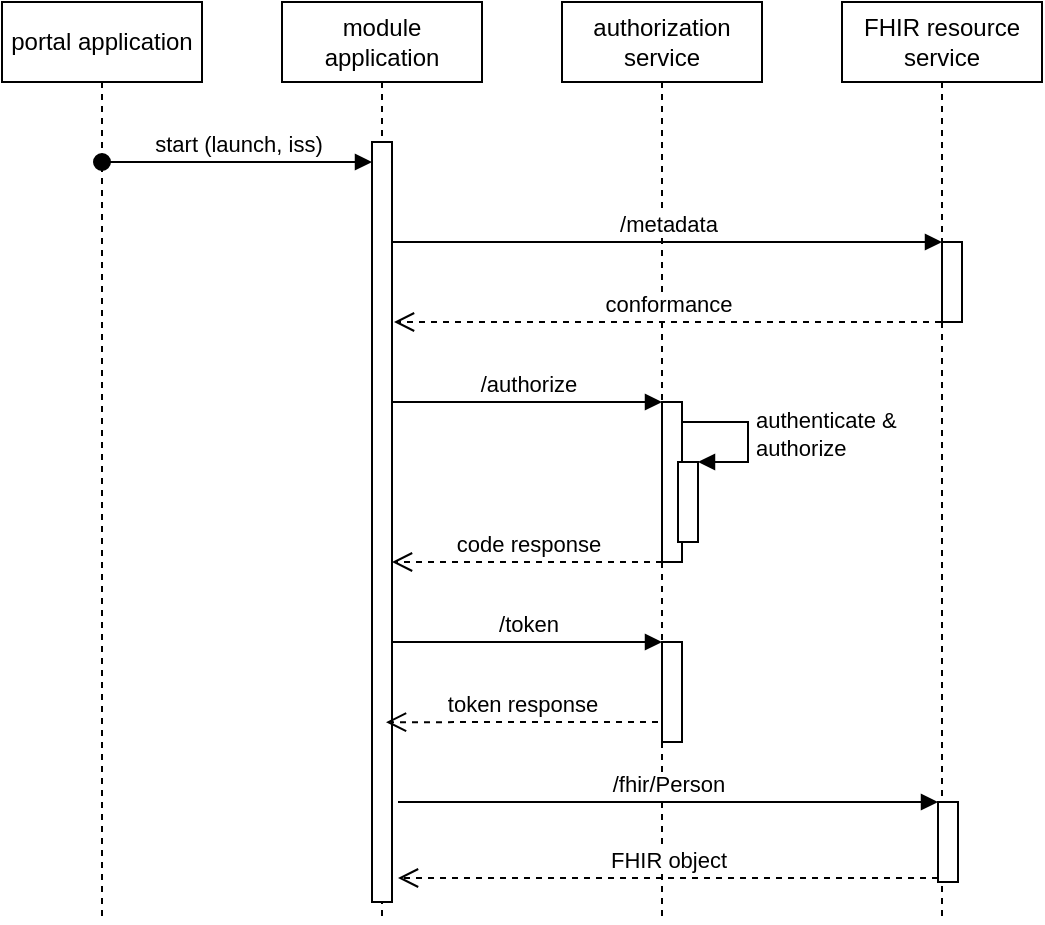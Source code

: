 <mxfile version="15.0.6" type="github">
  <diagram id="Xceh6YoExhiWnQSg53VG" name="Page-1">
    <mxGraphModel dx="946" dy="620" grid="1" gridSize="10" guides="1" tooltips="1" connect="1" arrows="1" fold="1" page="1" pageScale="1" pageWidth="827" pageHeight="1169" math="0" shadow="0">
      <root>
        <mxCell id="0" />
        <mxCell id="1" parent="0" />
        <mxCell id="GJXDeXxpzOyA6pzPRUs3-5" value="module application" style="shape=umlLifeline;perimeter=lifelinePerimeter;whiteSpace=wrap;html=1;container=1;collapsible=0;recursiveResize=0;outlineConnect=0;" parent="1" vertex="1">
          <mxGeometry x="180" y="40" width="100" height="460" as="geometry" />
        </mxCell>
        <mxCell id="GJXDeXxpzOyA6pzPRUs3-6" value="" style="html=1;points=[];perimeter=orthogonalPerimeter;" parent="GJXDeXxpzOyA6pzPRUs3-5" vertex="1">
          <mxGeometry x="45" y="70" width="10" height="380" as="geometry" />
        </mxCell>
        <mxCell id="GJXDeXxpzOyA6pzPRUs3-7" value="portal application" style="shape=umlLifeline;perimeter=lifelinePerimeter;whiteSpace=wrap;html=1;container=1;collapsible=0;recursiveResize=0;outlineConnect=0;" parent="1" vertex="1">
          <mxGeometry x="40" y="40" width="100" height="460" as="geometry" />
        </mxCell>
        <mxCell id="GJXDeXxpzOyA6pzPRUs3-8" value="authorization service" style="shape=umlLifeline;perimeter=lifelinePerimeter;whiteSpace=wrap;html=1;container=1;collapsible=0;recursiveResize=0;outlineConnect=0;" parent="1" vertex="1">
          <mxGeometry x="320" y="40" width="100" height="460" as="geometry" />
        </mxCell>
        <mxCell id="GJXDeXxpzOyA6pzPRUs3-9" value="FHIR resource service" style="shape=umlLifeline;perimeter=lifelinePerimeter;whiteSpace=wrap;html=1;container=1;collapsible=0;recursiveResize=0;outlineConnect=0;" parent="1" vertex="1">
          <mxGeometry x="460" y="40" width="100" height="460" as="geometry" />
        </mxCell>
        <mxCell id="GJXDeXxpzOyA6pzPRUs3-10" value="start (launch, iss)" style="html=1;verticalAlign=bottom;startArrow=oval;endArrow=block;startSize=8;" parent="1" source="GJXDeXxpzOyA6pzPRUs3-7" target="GJXDeXxpzOyA6pzPRUs3-6" edge="1">
          <mxGeometry relative="1" as="geometry">
            <mxPoint x="165" y="170" as="sourcePoint" />
            <Array as="points">
              <mxPoint x="180" y="120" />
            </Array>
          </mxGeometry>
        </mxCell>
        <mxCell id="GJXDeXxpzOyA6pzPRUs3-11" value="" style="html=1;points=[];perimeter=orthogonalPerimeter;" parent="1" vertex="1">
          <mxGeometry x="510" y="160" width="10" height="40" as="geometry" />
        </mxCell>
        <mxCell id="GJXDeXxpzOyA6pzPRUs3-12" value="/metadata" style="html=1;verticalAlign=bottom;endArrow=block;entryX=0;entryY=0;" parent="1" source="GJXDeXxpzOyA6pzPRUs3-6" target="GJXDeXxpzOyA6pzPRUs3-11" edge="1">
          <mxGeometry relative="1" as="geometry">
            <mxPoint x="440" y="160" as="sourcePoint" />
          </mxGeometry>
        </mxCell>
        <mxCell id="GJXDeXxpzOyA6pzPRUs3-13" value="conformance" style="html=1;verticalAlign=bottom;endArrow=open;dashed=1;endSize=8;" parent="1" source="GJXDeXxpzOyA6pzPRUs3-9" edge="1">
          <mxGeometry relative="1" as="geometry">
            <mxPoint x="236" y="200" as="targetPoint" />
            <Array as="points">
              <mxPoint x="450" y="200" />
            </Array>
          </mxGeometry>
        </mxCell>
        <mxCell id="GJXDeXxpzOyA6pzPRUs3-14" value="" style="html=1;points=[];perimeter=orthogonalPerimeter;" parent="1" vertex="1">
          <mxGeometry x="370" y="240" width="10" height="80" as="geometry" />
        </mxCell>
        <mxCell id="GJXDeXxpzOyA6pzPRUs3-15" value="/authorize" style="html=1;verticalAlign=bottom;endArrow=block;entryX=0;entryY=0;" parent="1" source="GJXDeXxpzOyA6pzPRUs3-6" target="GJXDeXxpzOyA6pzPRUs3-14" edge="1">
          <mxGeometry relative="1" as="geometry">
            <mxPoint x="300" y="240" as="sourcePoint" />
          </mxGeometry>
        </mxCell>
        <mxCell id="GJXDeXxpzOyA6pzPRUs3-16" value="code response" style="html=1;verticalAlign=bottom;endArrow=open;dashed=1;endSize=8;exitX=0;exitY=0.95;" parent="1" edge="1">
          <mxGeometry relative="1" as="geometry">
            <mxPoint x="235" y="320" as="targetPoint" />
            <mxPoint x="370" y="320" as="sourcePoint" />
          </mxGeometry>
        </mxCell>
        <mxCell id="GJXDeXxpzOyA6pzPRUs3-17" value="" style="html=1;points=[];perimeter=orthogonalPerimeter;" parent="1" vertex="1">
          <mxGeometry x="378" y="270" width="10" height="40" as="geometry" />
        </mxCell>
        <mxCell id="GJXDeXxpzOyA6pzPRUs3-18" value="authenticate &amp;amp; &lt;br&gt;authorize" style="edgeStyle=orthogonalEdgeStyle;html=1;align=left;spacingLeft=2;endArrow=block;rounded=0;entryX=1;entryY=0;" parent="1" target="GJXDeXxpzOyA6pzPRUs3-17" edge="1">
          <mxGeometry relative="1" as="geometry">
            <mxPoint x="380" y="250" as="sourcePoint" />
            <Array as="points">
              <mxPoint x="413" y="250" />
            </Array>
          </mxGeometry>
        </mxCell>
        <mxCell id="GJXDeXxpzOyA6pzPRUs3-19" value="" style="html=1;points=[];perimeter=orthogonalPerimeter;" parent="1" vertex="1">
          <mxGeometry x="370" y="360" width="10" height="50" as="geometry" />
        </mxCell>
        <mxCell id="GJXDeXxpzOyA6pzPRUs3-20" value="/token" style="html=1;verticalAlign=bottom;endArrow=block;entryX=0;entryY=0;" parent="1" target="GJXDeXxpzOyA6pzPRUs3-19" edge="1">
          <mxGeometry relative="1" as="geometry">
            <mxPoint x="235" y="360" as="sourcePoint" />
          </mxGeometry>
        </mxCell>
        <mxCell id="GJXDeXxpzOyA6pzPRUs3-21" value="token response" style="html=1;verticalAlign=bottom;endArrow=open;dashed=1;endSize=8;exitX=0;exitY=0.95;entryX=0.9;entryY=0.888;entryDx=0;entryDy=0;entryPerimeter=0;" parent="1" edge="1">
          <mxGeometry relative="1" as="geometry">
            <mxPoint x="232" y="400.08" as="targetPoint" />
            <mxPoint x="368" y="400" as="sourcePoint" />
          </mxGeometry>
        </mxCell>
        <mxCell id="GJXDeXxpzOyA6pzPRUs3-22" value="" style="html=1;points=[];perimeter=orthogonalPerimeter;" parent="1" vertex="1">
          <mxGeometry x="508" y="440" width="10" height="40" as="geometry" />
        </mxCell>
        <mxCell id="GJXDeXxpzOyA6pzPRUs3-23" value="/fhir/Person" style="html=1;verticalAlign=bottom;endArrow=block;entryX=0;entryY=0;exitX=1.5;exitY=0.805;exitDx=0;exitDy=0;exitPerimeter=0;" parent="1" target="GJXDeXxpzOyA6pzPRUs3-22" edge="1">
          <mxGeometry relative="1" as="geometry">
            <mxPoint x="238" y="440.05" as="sourcePoint" />
          </mxGeometry>
        </mxCell>
        <mxCell id="GJXDeXxpzOyA6pzPRUs3-24" value="FHIR object" style="html=1;verticalAlign=bottom;endArrow=open;dashed=1;endSize=8;exitX=0;exitY=0.95;" parent="1" source="GJXDeXxpzOyA6pzPRUs3-22" edge="1">
          <mxGeometry relative="1" as="geometry">
            <mxPoint x="238" y="478" as="targetPoint" />
          </mxGeometry>
        </mxCell>
      </root>
    </mxGraphModel>
  </diagram>
</mxfile>
